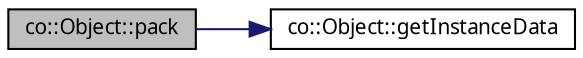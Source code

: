 digraph "co::Object::pack"
{
  edge [fontname="Sans",fontsize="10",labelfontname="Sans",labelfontsize="10"];
  node [fontname="Sans",fontsize="10",shape=record];
  rankdir="LR";
  Node1 [label="co::Object::pack",height=0.2,width=0.4,color="black", fillcolor="grey75", style="filled" fontcolor="black"];
  Node1 -> Node2 [color="midnightblue",fontsize="10",style="solid",fontname="Sans"];
  Node2 [label="co::Object::getInstanceData",height=0.2,width=0.4,color="black", fillcolor="white", style="filled",URL="$classco_1_1Object.html#aacac279363ecc549cac67e715ab49864",tooltip="Serialize all instance information of this distributed object. "];
}
